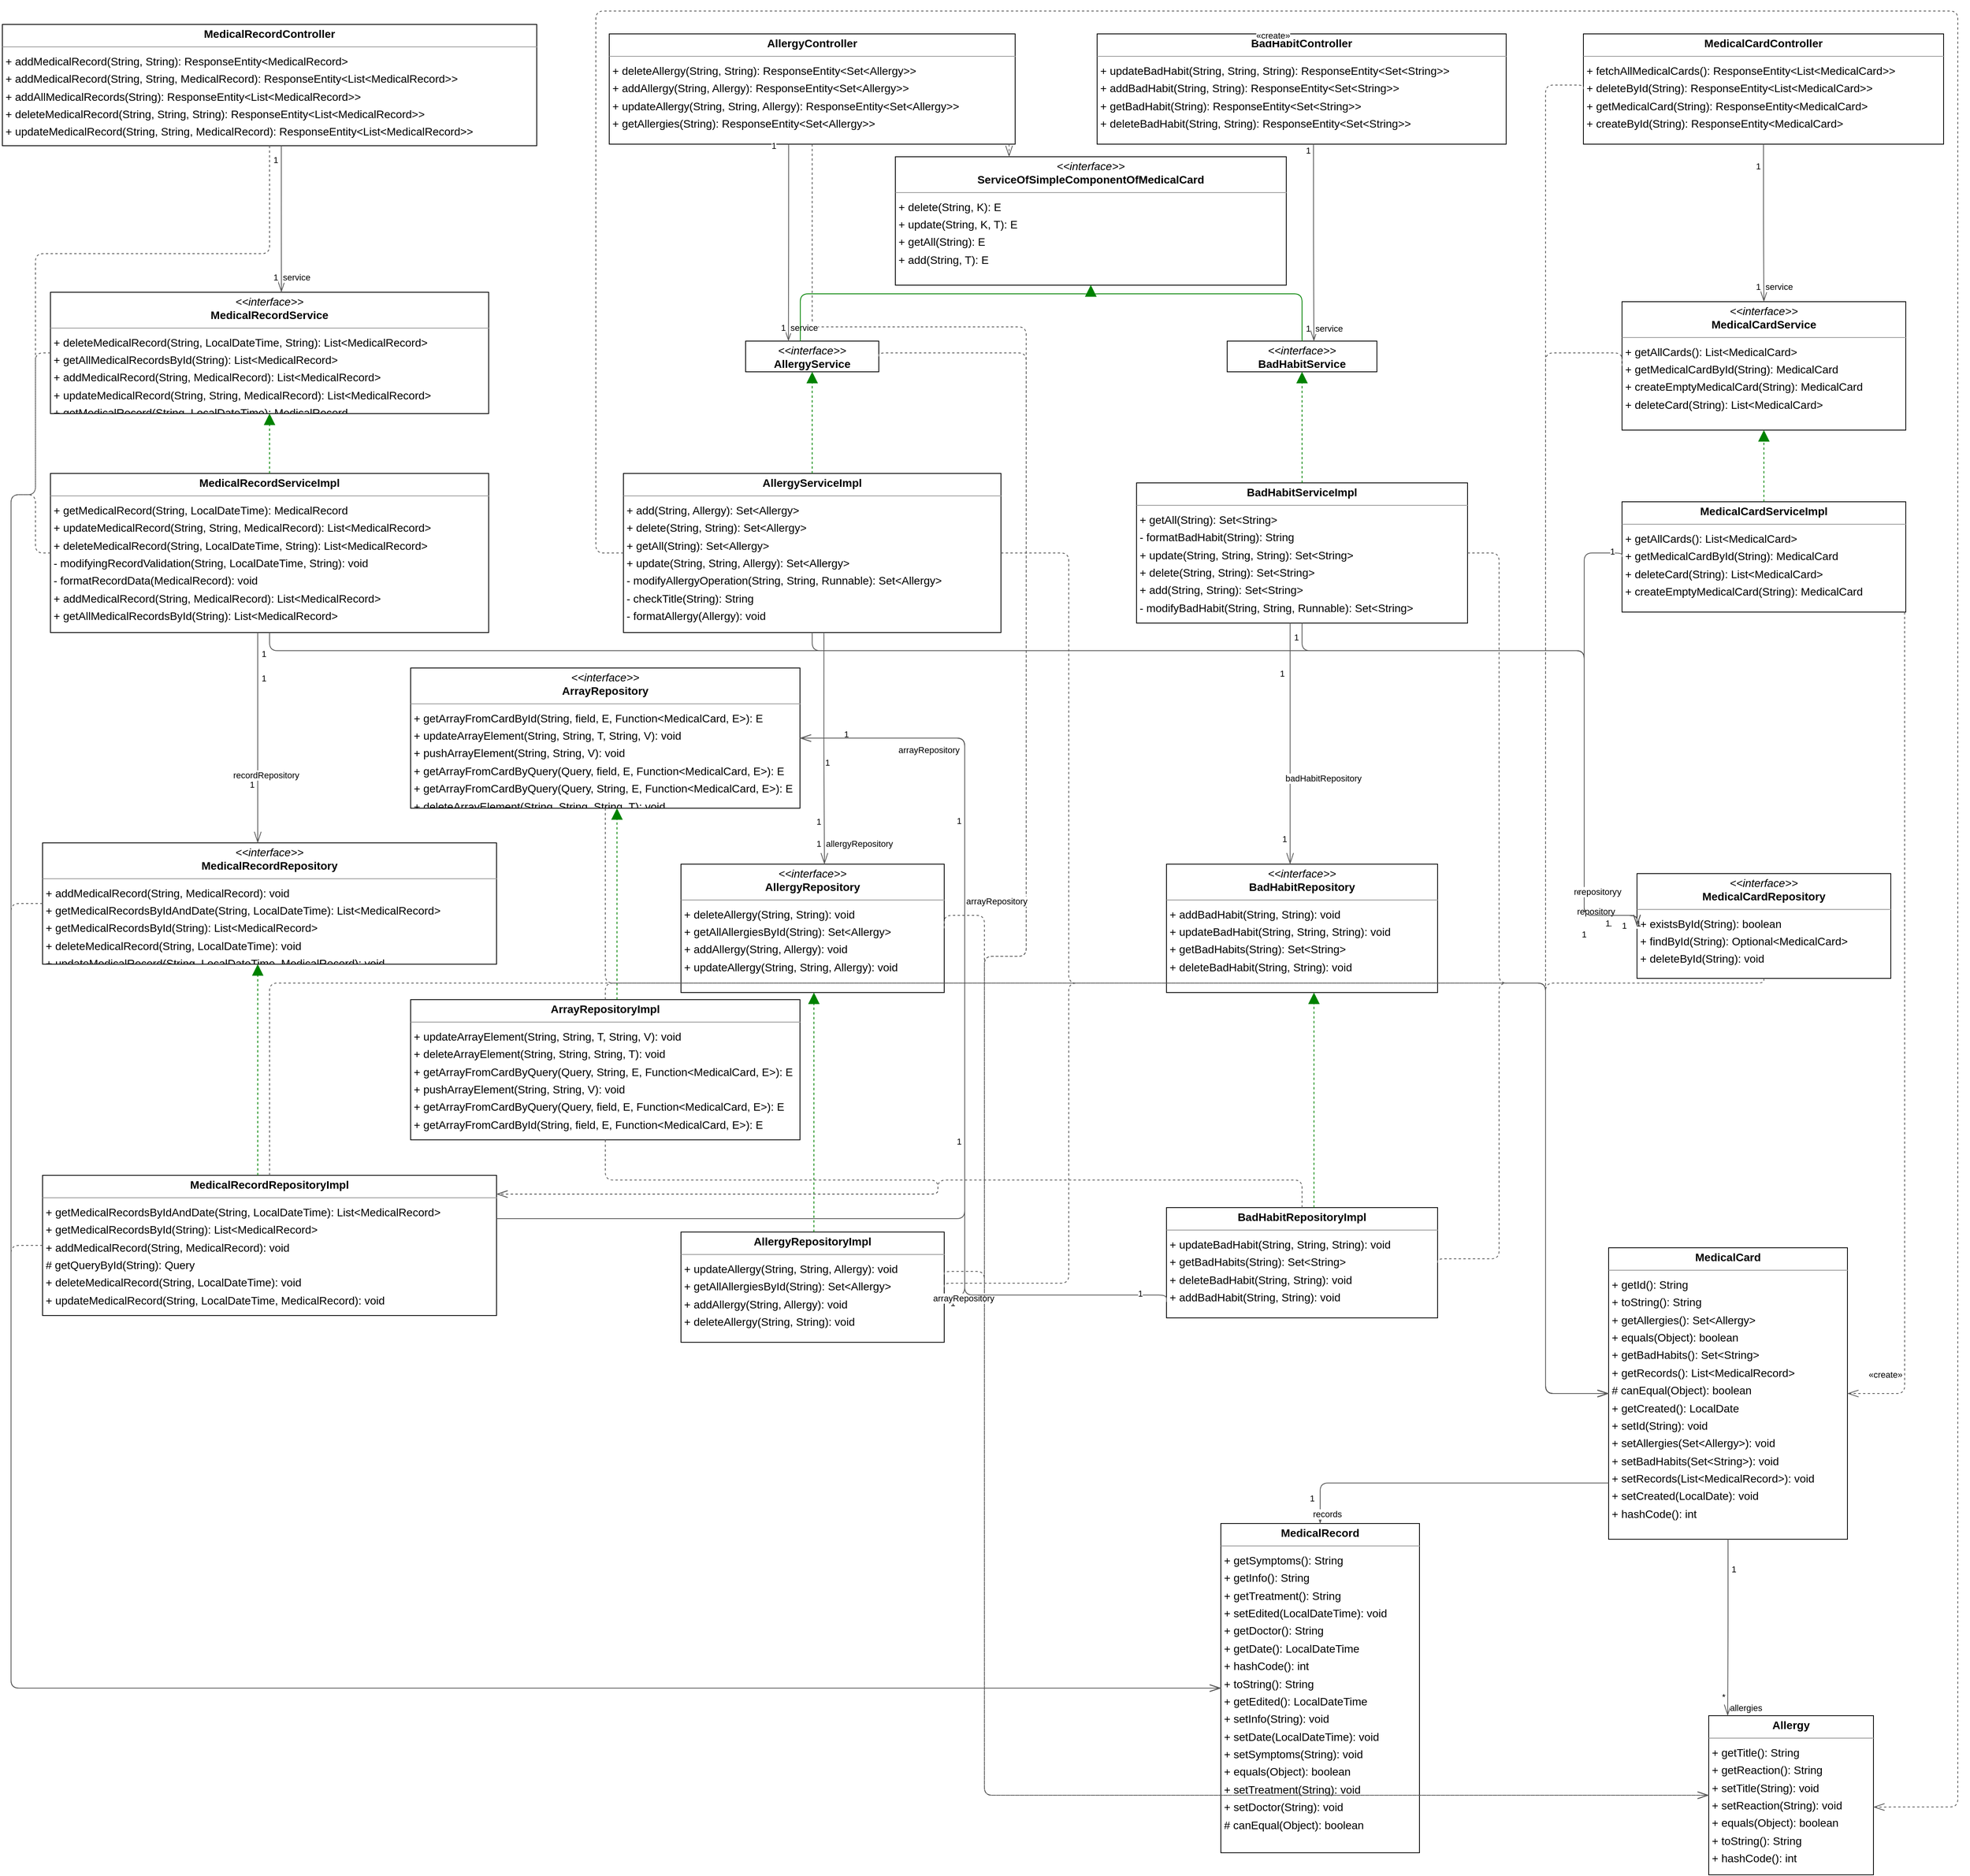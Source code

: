 <mxGraphModel dx="0" dy="0" grid="1" gridSize="10" guides="1" tooltips="1" connect="1" arrows="1" fold="1" page="0" pageScale="1" background="none" math="0" shadow="0">
  <root>
    <mxCell id="0" />
    <mxCell id="1" parent="0" />
    <mxCell id="node6" parent="1" vertex="1" value="&lt;p style=&quot;margin:0px;margin-top:4px;text-align:center;&quot;&gt;&lt;b&gt;Allergy&lt;/b&gt;&lt;/p&gt;&lt;hr size=&quot;1&quot;/&gt;&lt;p style=&quot;margin:0 0 0 4px;line-height:1.6;&quot;&gt;+ getTitle(): String&lt;br/&gt;+ getReaction(): String&lt;br/&gt;+ setTitle(String): void&lt;br/&gt;+ setReaction(String): void&lt;br/&gt;+ equals(Object): boolean&lt;br/&gt;+ toString(): String&lt;br/&gt;+ hashCode(): int&lt;/p&gt;" style="verticalAlign=top;align=left;overflow=fill;fontSize=14;fontFamily=Helvetica;html=1;rounded=0;shadow=0;comic=0;labelBackgroundColor=none;strokeWidth=1;">
      <mxGeometry x="3602" y="-2412" width="209" height="202" as="geometry" />
    </mxCell>
    <mxCell id="node3" parent="1" vertex="1" value="&lt;p style=&quot;margin:0px;margin-top:4px;text-align:center;&quot;&gt;&lt;b&gt;AllergyController&lt;/b&gt;&lt;/p&gt;&lt;hr size=&quot;1&quot;/&gt;&lt;p style=&quot;margin:0 0 0 4px;line-height:1.6;&quot;&gt;+ deleteAllergy(String, String): ResponseEntity&amp;lt;Set&amp;lt;Allergy&amp;gt;&amp;gt;&lt;br/&gt;+ addAllergy(String, Allergy): ResponseEntity&amp;lt;Set&amp;lt;Allergy&amp;gt;&amp;gt;&lt;br/&gt;+ updateAllergy(String, String, Allergy): ResponseEntity&amp;lt;Set&amp;lt;Allergy&amp;gt;&amp;gt;&lt;br/&gt;+ getAllergies(String): ResponseEntity&amp;lt;Set&amp;lt;Allergy&amp;gt;&amp;gt;&lt;/p&gt;" style="verticalAlign=top;align=left;overflow=fill;fontSize=14;fontFamily=Helvetica;html=1;rounded=0;shadow=0;comic=0;labelBackgroundColor=none;strokeWidth=1;">
      <mxGeometry x="2207" y="-4547" width="515" height="140" as="geometry" />
    </mxCell>
    <mxCell id="node9" parent="1" vertex="1" value="&lt;p style=&quot;margin:0px;margin-top:4px;text-align:center;&quot;&gt;&lt;i&gt;&amp;lt;&amp;lt;interface&amp;gt;&amp;gt;&lt;/i&gt;&lt;br/&gt;&lt;b&gt;AllergyRepository&lt;/b&gt;&lt;/p&gt;&lt;hr size=&quot;1&quot;/&gt;&lt;p style=&quot;margin:0 0 0 4px;line-height:1.6;&quot;&gt;+ deleteAllergy(String, String): void&lt;br/&gt;+ getAllAllergiesById(String): Set&amp;lt;Allergy&amp;gt;&lt;br/&gt;+ addAllergy(String, Allergy): void&lt;br/&gt;+ updateAllergy(String, String, Allergy): void&lt;/p&gt;" style="verticalAlign=top;align=left;overflow=fill;fontSize=14;fontFamily=Helvetica;html=1;rounded=0;shadow=0;comic=0;labelBackgroundColor=none;strokeWidth=1;">
      <mxGeometry x="2298" y="-3493" width="334" height="163" as="geometry" />
    </mxCell>
    <mxCell id="node23" parent="1" vertex="1" value="&lt;p style=&quot;margin:0px;margin-top:4px;text-align:center;&quot;&gt;&lt;b&gt;AllergyRepositoryImpl&lt;/b&gt;&lt;/p&gt;&lt;hr size=&quot;1&quot;/&gt;&lt;p style=&quot;margin:0 0 0 4px;line-height:1.6;&quot;&gt;+ updateAllergy(String, String, Allergy): void&lt;br/&gt;+ getAllAllergiesById(String): Set&amp;lt;Allergy&amp;gt;&lt;br/&gt;+ addAllergy(String, Allergy): void&lt;br/&gt;+ deleteAllergy(String, String): void&lt;/p&gt;" style="verticalAlign=top;align=left;overflow=fill;fontSize=14;fontFamily=Helvetica;html=1;rounded=0;shadow=0;comic=0;labelBackgroundColor=none;strokeWidth=1;">
      <mxGeometry x="2298" y="-3026" width="334" height="140" as="geometry" />
    </mxCell>
    <mxCell id="node18" parent="1" vertex="1" value="&lt;p style=&quot;margin:0px;margin-top:4px;text-align:center;&quot;&gt;&lt;i&gt;&amp;lt;&amp;lt;interface&amp;gt;&amp;gt;&lt;/i&gt;&lt;br/&gt;&lt;b&gt;AllergyService&lt;/b&gt;&lt;/p&gt;&lt;hr size=&quot;1&quot;/&gt;" style="verticalAlign=top;align=left;overflow=fill;fontSize=14;fontFamily=Helvetica;html=1;rounded=0;shadow=0;comic=0;labelBackgroundColor=none;strokeWidth=1;">
      <mxGeometry x="2380" y="-4157" width="169" height="39" as="geometry" />
    </mxCell>
    <mxCell id="node12" parent="1" vertex="1" value="&lt;p style=&quot;margin:0px;margin-top:4px;text-align:center;&quot;&gt;&lt;b&gt;AllergyServiceImpl&lt;/b&gt;&lt;/p&gt;&lt;hr size=&quot;1&quot;/&gt;&lt;p style=&quot;margin:0 0 0 4px;line-height:1.6;&quot;&gt;+ add(String, Allergy): Set&amp;lt;Allergy&amp;gt;&lt;br/&gt;+ delete(String, String): Set&amp;lt;Allergy&amp;gt;&lt;br/&gt;+ getAll(String): Set&amp;lt;Allergy&amp;gt;&lt;br/&gt;+ update(String, String, Allergy): Set&amp;lt;Allergy&amp;gt;&lt;br/&gt;- modifyAllergyOperation(String, String, Runnable): Set&amp;lt;Allergy&amp;gt;&lt;br/&gt;- checkTitle(String): String&lt;br/&gt;- formatAllergy(Allergy): void&lt;/p&gt;" style="verticalAlign=top;align=left;overflow=fill;fontSize=14;fontFamily=Helvetica;html=1;rounded=0;shadow=0;comic=0;labelBackgroundColor=none;strokeWidth=1;">
      <mxGeometry x="2225" y="-3989" width="479" height="202" as="geometry" />
    </mxCell>
    <mxCell id="node8" parent="1" vertex="1" value="&lt;p style=&quot;margin:0px;margin-top:4px;text-align:center;&quot;&gt;&lt;i&gt;&amp;lt;&amp;lt;interface&amp;gt;&amp;gt;&lt;/i&gt;&lt;br/&gt;&lt;b&gt;ArrayRepository&lt;/b&gt;&lt;/p&gt;&lt;hr size=&quot;1&quot;/&gt;&lt;p style=&quot;margin:0 0 0 4px;line-height:1.6;&quot;&gt;+ getArrayFromCardById(String, field, E, Function&amp;lt;MedicalCard, E&amp;gt;): E&lt;br/&gt;+ updateArrayElement(String, String, T, String, V): void&lt;br/&gt;+ pushArrayElement(String, String, V): void&lt;br/&gt;+ getArrayFromCardByQuery(Query, field, E, Function&amp;lt;MedicalCard, E&amp;gt;): E&lt;br/&gt;+ getArrayFromCardByQuery(Query, String, E, Function&amp;lt;MedicalCard, E&amp;gt;): E&lt;br/&gt;+ deleteArrayElement(String, String, String, T): void&lt;/p&gt;" style="verticalAlign=top;align=left;overflow=fill;fontSize=14;fontFamily=Helvetica;html=1;rounded=0;shadow=0;comic=0;labelBackgroundColor=none;strokeWidth=1;">
      <mxGeometry x="1955" y="-3742" width="494" height="178" as="geometry" />
    </mxCell>
    <mxCell id="node21" parent="1" vertex="1" value="&lt;p style=&quot;margin:0px;margin-top:4px;text-align:center;&quot;&gt;&lt;b&gt;ArrayRepositoryImpl&lt;/b&gt;&lt;/p&gt;&lt;hr size=&quot;1&quot;/&gt;&lt;p style=&quot;margin:0 0 0 4px;line-height:1.6;&quot;&gt;+ updateArrayElement(String, String, T, String, V): void&lt;br/&gt;+ deleteArrayElement(String, String, String, T): void&lt;br/&gt;+ getArrayFromCardByQuery(Query, String, E, Function&amp;lt;MedicalCard, E&amp;gt;): E&lt;br/&gt;+ pushArrayElement(String, String, V): void&lt;br/&gt;+ getArrayFromCardByQuery(Query, field, E, Function&amp;lt;MedicalCard, E&amp;gt;): E&lt;br/&gt;+ getArrayFromCardById(String, field, E, Function&amp;lt;MedicalCard, E&amp;gt;): E&lt;/p&gt;" style="verticalAlign=top;align=left;overflow=fill;fontSize=14;fontFamily=Helvetica;html=1;rounded=0;shadow=0;comic=0;labelBackgroundColor=none;strokeWidth=1;">
      <mxGeometry x="1955" y="-3321" width="494" height="178" as="geometry" />
    </mxCell>
    <mxCell id="node1" parent="1" vertex="1" value="&lt;p style=&quot;margin:0px;margin-top:4px;text-align:center;&quot;&gt;&lt;b&gt;BadHabitController&lt;/b&gt;&lt;/p&gt;&lt;hr size=&quot;1&quot;/&gt;&lt;p style=&quot;margin:0 0 0 4px;line-height:1.6;&quot;&gt;+ updateBadHabit(String, String, String): ResponseEntity&amp;lt;Set&amp;lt;String&amp;gt;&amp;gt;&lt;br/&gt;+ addBadHabit(String, String): ResponseEntity&amp;lt;Set&amp;lt;String&amp;gt;&amp;gt;&lt;br/&gt;+ getBadHabit(String): ResponseEntity&amp;lt;Set&amp;lt;String&amp;gt;&amp;gt;&lt;br/&gt;+ deleteBadHabit(String, String): ResponseEntity&amp;lt;Set&amp;lt;String&amp;gt;&amp;gt;&lt;/p&gt;" style="verticalAlign=top;align=left;overflow=fill;fontSize=14;fontFamily=Helvetica;html=1;rounded=0;shadow=0;comic=0;labelBackgroundColor=none;strokeWidth=1;">
      <mxGeometry x="2826" y="-4547" width="519" height="140" as="geometry" />
    </mxCell>
    <mxCell id="node7" parent="1" vertex="1" value="&lt;p style=&quot;margin:0px;margin-top:4px;text-align:center;&quot;&gt;&lt;i&gt;&amp;lt;&amp;lt;interface&amp;gt;&amp;gt;&lt;/i&gt;&lt;br/&gt;&lt;b&gt;BadHabitRepository&lt;/b&gt;&lt;/p&gt;&lt;hr size=&quot;1&quot;/&gt;&lt;p style=&quot;margin:0 0 0 4px;line-height:1.6;&quot;&gt;+ addBadHabit(String, String): void&lt;br/&gt;+ updateBadHabit(String, String, String): void&lt;br/&gt;+ getBadHabits(String): Set&amp;lt;String&amp;gt;&lt;br/&gt;+ deleteBadHabit(String, String): void&lt;/p&gt;" style="verticalAlign=top;align=left;overflow=fill;fontSize=14;fontFamily=Helvetica;html=1;rounded=0;shadow=0;comic=0;labelBackgroundColor=none;strokeWidth=1;">
      <mxGeometry x="2914" y="-3493" width="344" height="163" as="geometry" />
    </mxCell>
    <mxCell id="node24" parent="1" vertex="1" value="&lt;p style=&quot;margin:0px;margin-top:4px;text-align:center;&quot;&gt;&lt;b&gt;BadHabitRepositoryImpl&lt;/b&gt;&lt;/p&gt;&lt;hr size=&quot;1&quot;/&gt;&lt;p style=&quot;margin:0 0 0 4px;line-height:1.6;&quot;&gt;+ updateBadHabit(String, String, String): void&lt;br/&gt;+ getBadHabits(String): Set&amp;lt;String&amp;gt;&lt;br/&gt;+ deleteBadHabit(String, String): void&lt;br/&gt;+ addBadHabit(String, String): void&lt;/p&gt;" style="verticalAlign=top;align=left;overflow=fill;fontSize=14;fontFamily=Helvetica;html=1;rounded=0;shadow=0;comic=0;labelBackgroundColor=none;strokeWidth=1;">
      <mxGeometry x="2914" y="-3057" width="344" height="140" as="geometry" />
    </mxCell>
    <mxCell id="node20" parent="1" vertex="1" value="&lt;p style=&quot;margin:0px;margin-top:4px;text-align:center;&quot;&gt;&lt;i&gt;&amp;lt;&amp;lt;interface&amp;gt;&amp;gt;&lt;/i&gt;&lt;br/&gt;&lt;b&gt;BadHabitService&lt;/b&gt;&lt;/p&gt;&lt;hr size=&quot;1&quot;/&gt;" style="verticalAlign=top;align=left;overflow=fill;fontSize=14;fontFamily=Helvetica;html=1;rounded=0;shadow=0;comic=0;labelBackgroundColor=none;strokeWidth=1;">
      <mxGeometry x="2991" y="-4157" width="190" height="39" as="geometry" />
    </mxCell>
    <mxCell id="node13" parent="1" vertex="1" value="&lt;p style=&quot;margin:0px;margin-top:4px;text-align:center;&quot;&gt;&lt;b&gt;BadHabitServiceImpl&lt;/b&gt;&lt;/p&gt;&lt;hr size=&quot;1&quot;/&gt;&lt;p style=&quot;margin:0 0 0 4px;line-height:1.6;&quot;&gt;+ getAll(String): Set&amp;lt;String&amp;gt;&lt;br/&gt;- formatBadHabit(String): String&lt;br/&gt;+ update(String, String, String): Set&amp;lt;String&amp;gt;&lt;br/&gt;+ delete(String, String): Set&amp;lt;String&amp;gt;&lt;br/&gt;+ add(String, String): Set&amp;lt;String&amp;gt;&lt;br/&gt;- modifyBadHabit(String, String, Runnable): Set&amp;lt;String&amp;gt;&lt;/p&gt;" style="verticalAlign=top;align=left;overflow=fill;fontSize=14;fontFamily=Helvetica;html=1;rounded=0;shadow=0;comic=0;labelBackgroundColor=none;strokeWidth=1;">
      <mxGeometry x="2876" y="-3977" width="420" height="178" as="geometry" />
    </mxCell>
    <mxCell id="node5" parent="1" vertex="1" value="&lt;p style=&quot;margin:0px;margin-top:4px;text-align:center;&quot;&gt;&lt;b&gt;MedicalCard&lt;/b&gt;&lt;/p&gt;&lt;hr size=&quot;1&quot;/&gt;&lt;p style=&quot;margin:0 0 0 4px;line-height:1.6;&quot;&gt;+ getId(): String&lt;br/&gt;+ toString(): String&lt;br/&gt;+ getAllergies(): Set&amp;lt;Allergy&amp;gt;&lt;br/&gt;+ equals(Object): boolean&lt;br/&gt;+ getBadHabits(): Set&amp;lt;String&amp;gt;&lt;br/&gt;+ getRecords(): List&amp;lt;MedicalRecord&amp;gt;&lt;br/&gt;# canEqual(Object): boolean&lt;br/&gt;+ getCreated(): LocalDate&lt;br/&gt;+ setId(String): void&lt;br/&gt;+ setAllergies(Set&amp;lt;Allergy&amp;gt;): void&lt;br/&gt;+ setBadHabits(Set&amp;lt;String&amp;gt;): void&lt;br/&gt;+ setRecords(List&amp;lt;MedicalRecord&amp;gt;): void&lt;br/&gt;+ setCreated(LocalDate): void&lt;br/&gt;+ hashCode(): int&lt;/p&gt;" style="verticalAlign=top;align=left;overflow=fill;fontSize=14;fontFamily=Helvetica;html=1;rounded=0;shadow=0;comic=0;labelBackgroundColor=none;strokeWidth=1;">
      <mxGeometry x="3475" y="-3006" width="303" height="370" as="geometry" />
    </mxCell>
    <mxCell id="node0" parent="1" vertex="1" value="&lt;p style=&quot;margin:0px;margin-top:4px;text-align:center;&quot;&gt;&lt;b&gt;MedicalCardController&lt;/b&gt;&lt;/p&gt;&lt;hr size=&quot;1&quot;/&gt;&lt;p style=&quot;margin:0 0 0 4px;line-height:1.6;&quot;&gt;+ fetchAllMedicalCards(): ResponseEntity&amp;lt;List&amp;lt;MedicalCard&amp;gt;&amp;gt;&lt;br/&gt;+ deleteById(String): ResponseEntity&amp;lt;List&amp;lt;MedicalCard&amp;gt;&amp;gt;&lt;br/&gt;+ getMedicalCard(String): ResponseEntity&amp;lt;MedicalCard&amp;gt;&lt;br/&gt;+ createById(String): ResponseEntity&amp;lt;MedicalCard&amp;gt;&lt;/p&gt;" style="verticalAlign=top;align=left;overflow=fill;fontSize=14;fontFamily=Helvetica;html=1;rounded=0;shadow=0;comic=0;labelBackgroundColor=none;strokeWidth=1;">
      <mxGeometry x="3443" y="-4547" width="457" height="140" as="geometry" />
    </mxCell>
    <mxCell id="node11" parent="1" vertex="1" value="&lt;p style=&quot;margin:0px;margin-top:4px;text-align:center;&quot;&gt;&lt;i&gt;&amp;lt;&amp;lt;interface&amp;gt;&amp;gt;&lt;/i&gt;&lt;br/&gt;&lt;b&gt;MedicalCardRepository&lt;/b&gt;&lt;/p&gt;&lt;hr size=&quot;1&quot;/&gt;&lt;p style=&quot;margin:0 0 0 4px;line-height:1.6;&quot;&gt;+ existsById(String): boolean&lt;br/&gt;+ findById(String): Optional&amp;lt;MedicalCard&amp;gt;&lt;br/&gt;+ deleteById(String): void&lt;/p&gt;" style="verticalAlign=top;align=left;overflow=fill;fontSize=14;fontFamily=Helvetica;html=1;rounded=0;shadow=0;comic=0;labelBackgroundColor=none;strokeWidth=1;">
      <mxGeometry x="3511" y="-3481" width="322" height="133" as="geometry" />
    </mxCell>
    <mxCell id="node19" parent="1" vertex="1" value="&lt;p style=&quot;margin:0px;margin-top:4px;text-align:center;&quot;&gt;&lt;i&gt;&amp;lt;&amp;lt;interface&amp;gt;&amp;gt;&lt;/i&gt;&lt;br/&gt;&lt;b&gt;MedicalCardService&lt;/b&gt;&lt;/p&gt;&lt;hr size=&quot;1&quot;/&gt;&lt;p style=&quot;margin:0 0 0 4px;line-height:1.6;&quot;&gt;+ getAllCards(): List&amp;lt;MedicalCard&amp;gt;&lt;br/&gt;+ getMedicalCardById(String): MedicalCard&lt;br/&gt;+ createEmptyMedicalCard(String): MedicalCard&lt;br/&gt;+ deleteCard(String): List&amp;lt;MedicalCard&amp;gt;&lt;/p&gt;" style="verticalAlign=top;align=left;overflow=fill;fontSize=14;fontFamily=Helvetica;html=1;rounded=0;shadow=0;comic=0;labelBackgroundColor=none;strokeWidth=1;">
      <mxGeometry x="3492" y="-4207" width="360" height="163" as="geometry" />
    </mxCell>
    <mxCell id="node15" parent="1" vertex="1" value="&lt;p style=&quot;margin:0px;margin-top:4px;text-align:center;&quot;&gt;&lt;b&gt;MedicalCardServiceImpl&lt;/b&gt;&lt;/p&gt;&lt;hr size=&quot;1&quot;/&gt;&lt;p style=&quot;margin:0 0 0 4px;line-height:1.6;&quot;&gt;+ getAllCards(): List&amp;lt;MedicalCard&amp;gt;&lt;br/&gt;+ getMedicalCardById(String): MedicalCard&lt;br/&gt;+ deleteCard(String): List&amp;lt;MedicalCard&amp;gt;&lt;br/&gt;+ createEmptyMedicalCard(String): MedicalCard&lt;/p&gt;" style="verticalAlign=top;align=left;overflow=fill;fontSize=14;fontFamily=Helvetica;html=1;rounded=0;shadow=0;comic=0;labelBackgroundColor=none;strokeWidth=1;">
      <mxGeometry x="3492" y="-3953" width="360" height="140" as="geometry" />
    </mxCell>
    <mxCell id="node4" parent="1" vertex="1" value="&lt;p style=&quot;margin:0px;margin-top:4px;text-align:center;&quot;&gt;&lt;b&gt;MedicalRecord&lt;/b&gt;&lt;/p&gt;&lt;hr size=&quot;1&quot;/&gt;&lt;p style=&quot;margin:0 0 0 4px;line-height:1.6;&quot;&gt;+ getSymptoms(): String&lt;br/&gt;+ getInfo(): String&lt;br/&gt;+ getTreatment(): String&lt;br/&gt;+ setEdited(LocalDateTime): void&lt;br/&gt;+ getDoctor(): String&lt;br/&gt;+ getDate(): LocalDateTime&lt;br/&gt;+ hashCode(): int&lt;br/&gt;+ toString(): String&lt;br/&gt;+ getEdited(): LocalDateTime&lt;br/&gt;+ setInfo(String): void&lt;br/&gt;+ setDate(LocalDateTime): void&lt;br/&gt;+ setSymptoms(String): void&lt;br/&gt;+ equals(Object): boolean&lt;br/&gt;+ setTreatment(String): void&lt;br/&gt;+ setDoctor(String): void&lt;br/&gt;# canEqual(Object): boolean&lt;/p&gt;" style="verticalAlign=top;align=left;overflow=fill;fontSize=14;fontFamily=Helvetica;html=1;rounded=0;shadow=0;comic=0;labelBackgroundColor=none;strokeWidth=1;">
      <mxGeometry x="2983" y="-2656" width="252" height="418" as="geometry" />
    </mxCell>
    <mxCell id="node2" parent="1" vertex="1" value="&lt;p style=&quot;margin:0px;margin-top:4px;text-align:center;&quot;&gt;&lt;b&gt;MedicalRecordController&lt;/b&gt;&lt;/p&gt;&lt;hr size=&quot;1&quot;/&gt;&lt;p style=&quot;margin:0 0 0 4px;line-height:1.6;&quot;&gt;+ addMedicalRecord(String, String): ResponseEntity&amp;lt;MedicalRecord&amp;gt;&lt;br/&gt;+ addMedicalRecord(String, String, MedicalRecord): ResponseEntity&amp;lt;List&amp;lt;MedicalRecord&amp;gt;&amp;gt;&lt;br/&gt;+ addAllMedicalRecords(String): ResponseEntity&amp;lt;List&amp;lt;MedicalRecord&amp;gt;&amp;gt;&lt;br/&gt;+ deleteMedicalRecord(String, String, String): ResponseEntity&amp;lt;List&amp;lt;MedicalRecord&amp;gt;&amp;gt;&lt;br/&gt;+ updateMedicalRecord(String, String, MedicalRecord): ResponseEntity&amp;lt;List&amp;lt;MedicalRecord&amp;gt;&amp;gt;&lt;/p&gt;" style="verticalAlign=top;align=left;overflow=fill;fontSize=14;fontFamily=Helvetica;html=1;rounded=0;shadow=0;comic=0;labelBackgroundColor=none;strokeWidth=1;">
      <mxGeometry x="1437" y="-4559" width="678" height="154" as="geometry" />
    </mxCell>
    <mxCell id="node10" parent="1" vertex="1" value="&lt;p style=&quot;margin:0px;margin-top:4px;text-align:center;&quot;&gt;&lt;i&gt;&amp;lt;&amp;lt;interface&amp;gt;&amp;gt;&lt;/i&gt;&lt;br/&gt;&lt;b&gt;MedicalRecordRepository&lt;/b&gt;&lt;/p&gt;&lt;hr size=&quot;1&quot;/&gt;&lt;p style=&quot;margin:0 0 0 4px;line-height:1.6;&quot;&gt;+ addMedicalRecord(String, MedicalRecord): void&lt;br/&gt;+ getMedicalRecordsByIdAndDate(String, LocalDateTime): List&amp;lt;MedicalRecord&amp;gt;&lt;br/&gt;+ getMedicalRecordsById(String): List&amp;lt;MedicalRecord&amp;gt;&lt;br/&gt;+ deleteMedicalRecord(String, LocalDateTime): void&lt;br/&gt;+ updateMedicalRecord(String, LocalDateTime, MedicalRecord): void&lt;/p&gt;" style="verticalAlign=top;align=left;overflow=fill;fontSize=14;fontFamily=Helvetica;html=1;rounded=0;shadow=0;comic=0;labelBackgroundColor=none;strokeWidth=1;">
      <mxGeometry x="1488" y="-3520" width="576" height="154" as="geometry" />
    </mxCell>
    <mxCell id="node22" parent="1" vertex="1" value="&lt;p style=&quot;margin:0px;margin-top:4px;text-align:center;&quot;&gt;&lt;b&gt;MedicalRecordRepositoryImpl&lt;/b&gt;&lt;/p&gt;&lt;hr size=&quot;1&quot;/&gt;&lt;p style=&quot;margin:0 0 0 4px;line-height:1.6;&quot;&gt;+ getMedicalRecordsByIdAndDate(String, LocalDateTime): List&amp;lt;MedicalRecord&amp;gt;&lt;br/&gt;+ getMedicalRecordsById(String): List&amp;lt;MedicalRecord&amp;gt;&lt;br/&gt;+ addMedicalRecord(String, MedicalRecord): void&lt;br/&gt;# getQueryById(String): Query&lt;br/&gt;+ deleteMedicalRecord(String, LocalDateTime): void&lt;br/&gt;+ updateMedicalRecord(String, LocalDateTime, MedicalRecord): void&lt;/p&gt;" style="verticalAlign=top;align=left;overflow=fill;fontSize=14;fontFamily=Helvetica;html=1;rounded=0;shadow=0;comic=0;labelBackgroundColor=none;strokeWidth=1;">
      <mxGeometry x="1488" y="-3098" width="576" height="178" as="geometry" />
    </mxCell>
    <mxCell id="node17" parent="1" vertex="1" value="&lt;p style=&quot;margin:0px;margin-top:4px;text-align:center;&quot;&gt;&lt;i&gt;&amp;lt;&amp;lt;interface&amp;gt;&amp;gt;&lt;/i&gt;&lt;br/&gt;&lt;b&gt;MedicalRecordService&lt;/b&gt;&lt;/p&gt;&lt;hr size=&quot;1&quot;/&gt;&lt;p style=&quot;margin:0 0 0 4px;line-height:1.6;&quot;&gt;+ deleteMedicalRecord(String, LocalDateTime, String): List&amp;lt;MedicalRecord&amp;gt;&lt;br/&gt;+ getAllMedicalRecordsById(String): List&amp;lt;MedicalRecord&amp;gt;&lt;br/&gt;+ addMedicalRecord(String, MedicalRecord): List&amp;lt;MedicalRecord&amp;gt;&lt;br/&gt;+ updateMedicalRecord(String, String, MedicalRecord): List&amp;lt;MedicalRecord&amp;gt;&lt;br/&gt;+ getMedicalRecord(String, LocalDateTime): MedicalRecord&lt;/p&gt;" style="verticalAlign=top;align=left;overflow=fill;fontSize=14;fontFamily=Helvetica;html=1;rounded=0;shadow=0;comic=0;labelBackgroundColor=none;strokeWidth=1;">
      <mxGeometry x="1498" y="-4219" width="556" height="154" as="geometry" />
    </mxCell>
    <mxCell id="node14" parent="1" vertex="1" value="&lt;p style=&quot;margin:0px;margin-top:4px;text-align:center;&quot;&gt;&lt;b&gt;MedicalRecordServiceImpl&lt;/b&gt;&lt;/p&gt;&lt;hr size=&quot;1&quot;/&gt;&lt;p style=&quot;margin:0 0 0 4px;line-height:1.6;&quot;&gt;+ getMedicalRecord(String, LocalDateTime): MedicalRecord&lt;br/&gt;+ updateMedicalRecord(String, String, MedicalRecord): List&amp;lt;MedicalRecord&amp;gt;&lt;br/&gt;+ deleteMedicalRecord(String, LocalDateTime, String): List&amp;lt;MedicalRecord&amp;gt;&lt;br/&gt;- modifyingRecordValidation(String, LocalDateTime, String): void&lt;br/&gt;- formatRecordData(MedicalRecord): void&lt;br/&gt;+ addMedicalRecord(String, MedicalRecord): List&amp;lt;MedicalRecord&amp;gt;&lt;br/&gt;+ getAllMedicalRecordsById(String): List&amp;lt;MedicalRecord&amp;gt;&lt;/p&gt;" style="verticalAlign=top;align=left;overflow=fill;fontSize=14;fontFamily=Helvetica;html=1;rounded=0;shadow=0;comic=0;labelBackgroundColor=none;strokeWidth=1;">
      <mxGeometry x="1498" y="-3989" width="556" height="202" as="geometry" />
    </mxCell>
    <mxCell id="node16" parent="1" vertex="1" value="&lt;p style=&quot;margin:0px;margin-top:4px;text-align:center;&quot;&gt;&lt;i&gt;&amp;lt;&amp;lt;interface&amp;gt;&amp;gt;&lt;/i&gt;&lt;br/&gt;&lt;b&gt;ServiceOfSimpleComponentOfMedicalCard&lt;T, E, K&gt;&lt;/b&gt;&lt;/p&gt;&lt;hr size=&quot;1&quot;/&gt;&lt;p style=&quot;margin:0 0 0 4px;line-height:1.6;&quot;&gt;+ delete(String, K): E&lt;br/&gt;+ update(String, K, T): E&lt;br/&gt;+ getAll(String): E&lt;br/&gt;+ add(String, T): E&lt;/p&gt;" style="verticalAlign=top;align=left;overflow=fill;fontSize=14;fontFamily=Helvetica;html=1;rounded=0;shadow=0;comic=0;labelBackgroundColor=none;strokeWidth=1;">
      <mxGeometry x="2570" y="-4391" width="496" height="163" as="geometry" />
    </mxCell>
    <mxCell id="edge2" edge="1" value="" parent="1" source="node3" target="node6" style="html=1;rounded=1;edgeStyle=orthogonalEdgeStyle;dashed=1;startArrow=none;endArrow=openThin;endSize=12;strokeColor=#595959;exitX=0.500;exitY=1.000;exitDx=0;exitDy=0;entryX=0.000;entryY=0.500;entryDx=0;entryDy=0;">
      <mxGeometry width="50" height="50" relative="1" as="geometry">
        <Array as="points">
          <mxPoint x="2465" y="-4175" />
          <mxPoint x="2736" y="-4175" />
          <mxPoint x="2736" y="-3376" />
          <mxPoint x="2683" y="-3376" />
          <mxPoint x="2683" y="-2311" />
        </Array>
      </mxGeometry>
    </mxCell>
    <mxCell id="edge29" edge="1" value="" parent="1" source="node3" target="node18" style="html=1;rounded=1;edgeStyle=orthogonalEdgeStyle;dashed=0;startArrow=diamondThinstartSize=12;endArrow=openThin;endSize=12;strokeColor=#595959;exitX=0.442;exitY=1.000;exitDx=0;exitDy=0;entryX=0.322;entryY=0.001;entryDx=0;entryDy=0;">
      <mxGeometry width="50" height="50" relative="1" as="geometry">
        <Array as="points" />
      </mxGeometry>
    </mxCell>
    <mxCell id="label174" parent="edge29" vertex="1" connectable="0" value="1" style="edgeLabel;resizable=0;html=1;align=left;verticalAlign=top;strokeColor=default;">
      <mxGeometry x="2423" y="-4187" as="geometry" />
    </mxCell>
    <mxCell id="label178" parent="edge29" vertex="1" connectable="0" value="1" style="edgeLabel;resizable=0;html=1;align=left;verticalAlign=top;strokeColor=default;">
      <mxGeometry x="2411" y="-4418" as="geometry" />
    </mxCell>
    <mxCell id="label179" parent="edge29" vertex="1" connectable="0" value="service" style="edgeLabel;resizable=0;html=1;align=left;verticalAlign=top;strokeColor=default;">
      <mxGeometry x="2435" y="-4187" as="geometry" />
    </mxCell>
    <mxCell id="edge33" edge="1" value="" parent="1" source="node3" target="node16" style="html=1;rounded=1;edgeStyle=orthogonalEdgeStyle;dashed=1;startArrow=none;endArrow=openThin;endSize=12;strokeColor=#595959;exitX=0.985;exitY=1.000;exitDx=0;exitDy=0;entryX=0.291;entryY=0.000;entryDx=0;entryDy=0;">
      <mxGeometry width="50" height="50" relative="1" as="geometry">
        <Array as="points" />
      </mxGeometry>
    </mxCell>
    <mxCell id="edge6" edge="1" value="" parent="1" source="node9" target="node6" style="html=1;rounded=1;edgeStyle=orthogonalEdgeStyle;dashed=1;startArrow=none;endArrow=openThin;endSize=12;strokeColor=#595959;exitX=1.000;exitY=0.500;exitDx=0;exitDy=0;entryX=0.000;entryY=0.500;entryDx=0;entryDy=0;">
      <mxGeometry width="50" height="50" relative="1" as="geometry">
        <Array as="points">
          <mxPoint x="2683" y="-3428" />
          <mxPoint x="2683" y="-2311" />
        </Array>
      </mxGeometry>
    </mxCell>
    <mxCell id="edge38" edge="1" value="" parent="1" source="node23" target="node6" style="html=1;rounded=1;edgeStyle=orthogonalEdgeStyle;dashed=1;startArrow=none;endArrow=openThin;endSize=12;strokeColor=#595959;exitX=1.000;exitY=0.385;exitDx=0;exitDy=0;entryX=0.000;entryY=0.500;entryDx=0;entryDy=0;">
      <mxGeometry width="50" height="50" relative="1" as="geometry">
        <Array as="points">
          <mxPoint x="2683" y="-2976" />
          <mxPoint x="2683" y="-2311" />
        </Array>
      </mxGeometry>
    </mxCell>
    <mxCell id="edge43" edge="1" value="" parent="1" source="node23" target="node9" style="html=1;rounded=1;edgeStyle=orthogonalEdgeStyle;dashed=1;startArrow=none;endArrow=block;endSize=12;strokeColor=#008200;exitX=0.505;exitY=0.000;exitDx=0;exitDy=0;entryX=0.505;entryY=1.000;entryDx=0;entryDy=0;">
      <mxGeometry width="50" height="50" relative="1" as="geometry">
        <Array as="points" />
      </mxGeometry>
    </mxCell>
    <mxCell id="edge42" edge="1" value="" parent="1" source="node23" target="node8" style="html=1;rounded=1;edgeStyle=orthogonalEdgeStyle;dashed=0;startArrow=diamondThinstartSize=12;endArrow=openThin;endSize=12;strokeColor=#595959;exitX=1.000;exitY=0.615;exitDx=0;exitDy=0;entryX=1.000;entryY=0.500;entryDx=0;entryDy=0;">
      <mxGeometry width="50" height="50" relative="1" as="geometry">
        <Array as="points">
          <mxPoint x="2658" y="-2946" />
          <mxPoint x="2658" y="-3653" />
        </Array>
      </mxGeometry>
    </mxCell>
    <mxCell id="label252" parent="edge42" vertex="1" connectable="0" value="1" style="edgeLabel;resizable=0;html=1;align=left;verticalAlign=top;strokeColor=default;">
      <mxGeometry x="2503" y="-3671" as="geometry" />
    </mxCell>
    <mxCell id="label256" parent="edge42" vertex="1" connectable="0" value="1" style="edgeLabel;resizable=0;html=1;align=left;verticalAlign=top;strokeColor=default;">
      <mxGeometry x="2638" y="-2949" as="geometry" />
    </mxCell>
    <mxCell id="label257" parent="edge42" vertex="1" connectable="0" value="arrayRepository" style="edgeLabel;resizable=0;html=1;align=left;verticalAlign=top;strokeColor=default;">
      <mxGeometry x="2616" y="-2955" as="geometry" />
    </mxCell>
    <mxCell id="edge48" edge="1" value="" parent="1" source="node23" target="node5" style="html=1;rounded=1;edgeStyle=orthogonalEdgeStyle;dashed=1;startArrow=none;endArrow=openThin;endSize=12;strokeColor=#595959;exitX=1.000;exitY=0.500;exitDx=0;exitDy=0;entryX=0.000;entryY=0.500;entryDx=0;entryDy=0;">
      <mxGeometry width="50" height="50" relative="1" as="geometry">
        <Array as="points">
          <mxPoint x="2790" y="-2961" />
          <mxPoint x="2790" y="-3342" />
          <mxPoint x="3395" y="-3342" />
          <mxPoint x="3395" y="-2821" />
        </Array>
      </mxGeometry>
    </mxCell>
    <mxCell id="edge34" edge="1" value="" parent="1" source="node18" target="node6" style="html=1;rounded=1;edgeStyle=orthogonalEdgeStyle;dashed=1;startArrow=none;endArrow=openThin;endSize=12;strokeColor=#595959;exitX=1.000;exitY=0.500;exitDx=0;exitDy=0;entryX=0.000;entryY=0.500;entryDx=0;entryDy=0;">
      <mxGeometry width="50" height="50" relative="1" as="geometry">
        <Array as="points">
          <mxPoint x="2736" y="-4142" />
          <mxPoint x="2736" y="-3376" />
          <mxPoint x="2683" y="-3376" />
          <mxPoint x="2683" y="-2311" />
        </Array>
      </mxGeometry>
    </mxCell>
    <mxCell id="edge21" edge="1" value="" parent="1" source="node18" target="node16" style="html=1;rounded=1;edgeStyle=orthogonalEdgeStyle;dashed=0;startArrow=none;endArrow=block;endSize=12;strokeColor=#008200;exitX=0.411;exitY=0.001;exitDx=0;exitDy=0;entryX=0.500;entryY=1.000;entryDx=0;entryDy=0;">
      <mxGeometry width="50" height="50" relative="1" as="geometry">
        <Array as="points">
          <mxPoint x="2450" y="-4217" />
          <mxPoint x="2818" y="-4217" />
        </Array>
      </mxGeometry>
    </mxCell>
    <mxCell id="edge17" edge="1" value="" parent="1" source="node12" target="node6" style="html=1;rounded=1;edgeStyle=orthogonalEdgeStyle;dashed=1;startArrow=none;endArrow=openThin;endSize=12;strokeColor=#595959;exitX=0.000;exitY=0.500;exitDx=0;exitDy=0;entryX=1.000;entryY=0.574;entryDx=0;entryDy=0;">
      <mxGeometry width="50" height="50" relative="1" as="geometry">
        <Array as="points">
          <mxPoint x="2190" y="-3888" />
          <mxPoint x="2190" y="-4576" />
          <mxPoint x="3918" y="-4576" />
          <mxPoint x="3918" y="-2296" />
        </Array>
      </mxGeometry>
    </mxCell>
    <mxCell id="label104" parent="edge17" vertex="1" connectable="0" value="«create»" style="edgeLabel;resizable=0;html=1;align=left;verticalAlign=top;strokeColor=default;">
      <mxGeometry x="3026" y="-4558" as="geometry" />
    </mxCell>
    <mxCell id="edge20" edge="1" value="" parent="1" source="node12" target="node9" style="html=1;rounded=1;edgeStyle=orthogonalEdgeStyle;dashed=0;startArrow=diamondThinstartSize=12;endArrow=openThin;endSize=12;strokeColor=#595959;exitX=0.531;exitY=1.000;exitDx=0;exitDy=0;entryX=0.545;entryY=0.000;entryDx=0;entryDy=0;">
      <mxGeometry width="50" height="50" relative="1" as="geometry">
        <Array as="points" />
      </mxGeometry>
    </mxCell>
    <mxCell id="label120" parent="edge20" vertex="1" connectable="0" value="1" style="edgeLabel;resizable=0;html=1;align=left;verticalAlign=top;strokeColor=default;">
      <mxGeometry x="2468" y="-3532" as="geometry" />
    </mxCell>
    <mxCell id="label124" parent="edge20" vertex="1" connectable="0" value="1" style="edgeLabel;resizable=0;html=1;align=left;verticalAlign=top;strokeColor=default;">
      <mxGeometry x="2468" y="-3560" as="geometry" />
    </mxCell>
    <mxCell id="label125" parent="edge20" vertex="1" connectable="0" value="allergyRepository" style="edgeLabel;resizable=0;html=1;align=left;verticalAlign=top;strokeColor=default;">
      <mxGeometry x="2480" y="-3532" as="geometry" />
    </mxCell>
    <mxCell id="edge24" edge="1" value="" parent="1" source="node12" target="node18" style="html=1;rounded=1;edgeStyle=orthogonalEdgeStyle;dashed=1;startArrow=none;endArrow=block;endSize=12;strokeColor=#008200;exitX=0.500;exitY=0.000;exitDx=0;exitDy=0;entryX=0.500;entryY=1.001;entryDx=0;entryDy=0;">
      <mxGeometry width="50" height="50" relative="1" as="geometry">
        <Array as="points" />
      </mxGeometry>
    </mxCell>
    <mxCell id="edge12" edge="1" value="" parent="1" source="node12" target="node5" style="html=1;rounded=1;edgeStyle=orthogonalEdgeStyle;dashed=1;startArrow=none;endArrow=openThin;endSize=12;strokeColor=#595959;exitX=1.000;exitY=0.500;exitDx=0;exitDy=0;entryX=0.000;entryY=0.500;entryDx=0;entryDy=0;">
      <mxGeometry width="50" height="50" relative="1" as="geometry">
        <Array as="points">
          <mxPoint x="2790" y="-3888" />
          <mxPoint x="2790" y="-3342" />
          <mxPoint x="3395" y="-3342" />
          <mxPoint x="3395" y="-2821" />
        </Array>
      </mxGeometry>
    </mxCell>
    <mxCell id="edge16" edge="1" value="" parent="1" source="node12" target="node11" style="html=1;rounded=1;edgeStyle=orthogonalEdgeStyle;dashed=0;startArrow=diamondThinstartSize=12;endArrow=openThin;endSize=12;strokeColor=#595959;exitX=0.500;exitY=1.000;exitDx=0;exitDy=0;entryX=0.000;entryY=0.500;entryDx=0;entryDy=0;">
      <mxGeometry width="50" height="50" relative="1" as="geometry">
        <Array as="points">
          <mxPoint x="2465" y="-3764" />
          <mxPoint x="3444" y="-3764" />
          <mxPoint x="3444" y="-3428" />
        </Array>
      </mxGeometry>
    </mxCell>
    <mxCell id="label96" parent="edge16" vertex="1" connectable="0" value="1" style="edgeLabel;resizable=0;html=1;align=left;verticalAlign=top;strokeColor=default;">
      <mxGeometry x="3508" y="-3431" as="geometry" />
    </mxCell>
    <mxCell id="label100" parent="edge16" vertex="1" connectable="0" value="1" style="edgeLabel;resizable=0;html=1;align=left;verticalAlign=top;strokeColor=default;">
      <mxGeometry x="3439" y="-3417" as="geometry" />
    </mxCell>
    <mxCell id="label101" parent="edge16" vertex="1" connectable="0" value="repository" style="edgeLabel;resizable=0;html=1;align=left;verticalAlign=top;strokeColor=default;">
      <mxGeometry x="3441" y="-3471" as="geometry" />
    </mxCell>
    <mxCell id="edge5" edge="1" value="" parent="1" source="node8" target="node5" style="html=1;rounded=1;edgeStyle=orthogonalEdgeStyle;dashed=1;startArrow=none;endArrow=openThin;endSize=12;strokeColor=#595959;exitX=0.500;exitY=1.000;exitDx=0;exitDy=0;entryX=0.000;entryY=0.500;entryDx=0;entryDy=0;">
      <mxGeometry width="50" height="50" relative="1" as="geometry">
        <Array as="points">
          <mxPoint x="2202" y="-3342" />
          <mxPoint x="3395" y="-3342" />
          <mxPoint x="3395" y="-2821" />
        </Array>
      </mxGeometry>
    </mxCell>
    <mxCell id="edge41" edge="1" value="" parent="1" source="node21" target="node8" style="html=1;rounded=1;edgeStyle=orthogonalEdgeStyle;dashed=1;startArrow=none;endArrow=block;endSize=12;strokeColor=#008200;exitX=0.530;exitY=0.000;exitDx=0;exitDy=0;entryX=0.530;entryY=1.000;entryDx=0;entryDy=0;">
      <mxGeometry width="50" height="50" relative="1" as="geometry">
        <Array as="points" />
      </mxGeometry>
    </mxCell>
    <mxCell id="edge36" edge="1" value="" parent="1" source="node21" target="node5" style="html=1;rounded=1;edgeStyle=orthogonalEdgeStyle;dashed=1;startArrow=none;endArrow=openThin;endSize=12;strokeColor=#595959;exitX=0.500;exitY=0.000;exitDx=0;exitDy=0;entryX=0.000;entryY=0.500;entryDx=0;entryDy=0;">
      <mxGeometry width="50" height="50" relative="1" as="geometry">
        <Array as="points">
          <mxPoint x="2202" y="-3342" />
          <mxPoint x="3395" y="-3342" />
          <mxPoint x="3395" y="-2821" />
        </Array>
      </mxGeometry>
    </mxCell>
    <mxCell id="edge39" edge="1" value="" parent="1" source="node21" target="node22" style="html=1;rounded=1;edgeStyle=orthogonalEdgeStyle;dashed=1;startArrow=none;endArrow=openThin;endSize=12;strokeColor=#595959;exitX=0.500;exitY=1.000;exitDx=0;exitDy=0;entryX=1.000;entryY=0.134;entryDx=0;entryDy=0;">
      <mxGeometry width="50" height="50" relative="1" as="geometry">
        <Array as="points">
          <mxPoint x="2202" y="-3092" />
          <mxPoint x="2624" y="-3092" />
          <mxPoint x="2624" y="-3074" />
        </Array>
      </mxGeometry>
    </mxCell>
    <mxCell id="edge30" edge="1" value="" parent="1" source="node1" target="node20" style="html=1;rounded=1;edgeStyle=orthogonalEdgeStyle;dashed=0;startArrow=diamondThinstartSize=12;endArrow=openThin;endSize=12;strokeColor=#595959;exitX=0.529;exitY=1.000;exitDx=0;exitDy=0;entryX=0.579;entryY=0.001;entryDx=0;entryDy=0;">
      <mxGeometry width="50" height="50" relative="1" as="geometry">
        <Array as="points" />
      </mxGeometry>
    </mxCell>
    <mxCell id="label180" parent="edge30" vertex="1" connectable="0" value="1" style="edgeLabel;resizable=0;html=1;align=left;verticalAlign=top;strokeColor=default;">
      <mxGeometry x="3089" y="-4186" as="geometry" />
    </mxCell>
    <mxCell id="label184" parent="edge30" vertex="1" connectable="0" value="1" style="edgeLabel;resizable=0;html=1;align=left;verticalAlign=top;strokeColor=default;">
      <mxGeometry x="3089" y="-4412" as="geometry" />
    </mxCell>
    <mxCell id="label185" parent="edge30" vertex="1" connectable="0" value="service" style="edgeLabel;resizable=0;html=1;align=left;verticalAlign=top;strokeColor=default;">
      <mxGeometry x="3101" y="-4186" as="geometry" />
    </mxCell>
    <mxCell id="edge40" edge="1" value="" parent="1" source="node24" target="node8" style="html=1;rounded=1;edgeStyle=orthogonalEdgeStyle;dashed=0;startArrow=diamondThinstartSize=12;endArrow=openThin;endSize=12;strokeColor=#595959;exitX=0.000;exitY=0.855;exitDx=0;exitDy=0;entryX=1.000;entryY=0.500;entryDx=0;entryDy=0;">
      <mxGeometry width="50" height="50" relative="1" as="geometry">
        <Array as="points">
          <mxPoint x="2658" y="-2946" />
          <mxPoint x="2658" y="-3653" />
        </Array>
      </mxGeometry>
    </mxCell>
    <mxCell id="label240" parent="edge40" vertex="1" connectable="0" value="1" style="edgeLabel;resizable=0;html=1;align=left;verticalAlign=top;strokeColor=default;">
      <mxGeometry x="2479" y="-3635" as="geometry" />
    </mxCell>
    <mxCell id="label244" parent="edge40" vertex="1" connectable="0" value="1" style="edgeLabel;resizable=0;html=1;align=left;verticalAlign=top;strokeColor=default;">
      <mxGeometry x="2876" y="-2961" as="geometry" />
    </mxCell>
    <mxCell id="label245" parent="edge40" vertex="1" connectable="0" value="arrayRepository" style="edgeLabel;resizable=0;html=1;align=left;verticalAlign=top;strokeColor=default;">
      <mxGeometry x="2572" y="-3651" as="geometry" />
    </mxCell>
    <mxCell id="edge46" edge="1" value="" parent="1" source="node24" target="node7" style="html=1;rounded=1;edgeStyle=orthogonalEdgeStyle;dashed=1;startArrow=none;endArrow=block;endSize=12;strokeColor=#008200;exitX=0.544;exitY=0.000;exitDx=0;exitDy=0;entryX=0.544;entryY=1.000;entryDx=0;entryDy=0;">
      <mxGeometry width="50" height="50" relative="1" as="geometry">
        <Array as="points" />
      </mxGeometry>
    </mxCell>
    <mxCell id="edge35" edge="1" value="" parent="1" source="node24" target="node5" style="html=1;rounded=1;edgeStyle=orthogonalEdgeStyle;dashed=1;startArrow=none;endArrow=openThin;endSize=12;strokeColor=#595959;exitX=1.000;exitY=0.500;exitDx=0;exitDy=0;entryX=0.000;entryY=0.500;entryDx=0;entryDy=0;">
      <mxGeometry width="50" height="50" relative="1" as="geometry">
        <Array as="points">
          <mxPoint x="3336" y="-2992" />
          <mxPoint x="3336" y="-3342" />
          <mxPoint x="3395" y="-3342" />
          <mxPoint x="3395" y="-2821" />
        </Array>
      </mxGeometry>
    </mxCell>
    <mxCell id="edge47" edge="1" value="" parent="1" source="node24" target="node22" style="html=1;rounded=1;edgeStyle=orthogonalEdgeStyle;dashed=1;startArrow=none;endArrow=openThin;endSize=12;strokeColor=#595959;exitX=0.500;exitY=0.000;exitDx=0;exitDy=0;entryX=1.000;entryY=0.134;entryDx=0;entryDy=0;">
      <mxGeometry width="50" height="50" relative="1" as="geometry">
        <Array as="points">
          <mxPoint x="3086" y="-3092" />
          <mxPoint x="2624" y="-3092" />
          <mxPoint x="2624" y="-3074" />
        </Array>
      </mxGeometry>
    </mxCell>
    <mxCell id="edge26" edge="1" value="" parent="1" source="node20" target="node16" style="html=1;rounded=1;edgeStyle=orthogonalEdgeStyle;dashed=0;startArrow=none;endArrow=block;endSize=12;strokeColor=#008200;exitX=0.500;exitY=0.001;exitDx=0;exitDy=0;entryX=0.500;entryY=1.000;entryDx=0;entryDy=0;">
      <mxGeometry width="50" height="50" relative="1" as="geometry">
        <Array as="points">
          <mxPoint x="3086" y="-4217" />
          <mxPoint x="2818" y="-4217" />
        </Array>
      </mxGeometry>
    </mxCell>
    <mxCell id="edge10" edge="1" value="" parent="1" source="node13" target="node7" style="html=1;rounded=1;edgeStyle=orthogonalEdgeStyle;dashed=0;startArrow=diamondThinstartSize=12;endArrow=openThin;endSize=12;strokeColor=#595959;exitX=0.464;exitY=1.000;exitDx=0;exitDy=0;entryX=0.456;entryY=0.000;entryDx=0;entryDy=0;">
      <mxGeometry width="50" height="50" relative="1" as="geometry">
        <Array as="points" />
      </mxGeometry>
    </mxCell>
    <mxCell id="label60" parent="edge10" vertex="1" connectable="0" value="1" style="edgeLabel;resizable=0;html=1;align=left;verticalAlign=top;strokeColor=default;">
      <mxGeometry x="3059" y="-3538" as="geometry" />
    </mxCell>
    <mxCell id="label64" parent="edge10" vertex="1" connectable="0" value="1" style="edgeLabel;resizable=0;html=1;align=left;verticalAlign=top;strokeColor=default;">
      <mxGeometry x="3056" y="-3748" as="geometry" />
    </mxCell>
    <mxCell id="label65" parent="edge10" vertex="1" connectable="0" value="badHabitRepository" style="edgeLabel;resizable=0;html=1;align=left;verticalAlign=top;strokeColor=default;">
      <mxGeometry x="3063" y="-3615" as="geometry" />
    </mxCell>
    <mxCell id="edge28" edge="1" value="" parent="1" source="node13" target="node20" style="html=1;rounded=1;edgeStyle=orthogonalEdgeStyle;dashed=1;startArrow=none;endArrow=block;endSize=12;strokeColor=#008200;exitX=0.500;exitY=0.000;exitDx=0;exitDy=0;entryX=0.500;entryY=1.001;entryDx=0;entryDy=0;">
      <mxGeometry width="50" height="50" relative="1" as="geometry">
        <Array as="points" />
      </mxGeometry>
    </mxCell>
    <mxCell id="edge15" edge="1" value="" parent="1" source="node13" target="node5" style="html=1;rounded=1;edgeStyle=orthogonalEdgeStyle;dashed=1;startArrow=none;endArrow=openThin;endSize=12;strokeColor=#595959;exitX=1.000;exitY=0.500;exitDx=0;exitDy=0;entryX=0.000;entryY=0.500;entryDx=0;entryDy=0;">
      <mxGeometry width="50" height="50" relative="1" as="geometry">
        <Array as="points">
          <mxPoint x="3336" y="-3888" />
          <mxPoint x="3336" y="-3342" />
          <mxPoint x="3395" y="-3342" />
          <mxPoint x="3395" y="-2821" />
        </Array>
      </mxGeometry>
    </mxCell>
    <mxCell id="edge19" edge="1" value="" parent="1" source="node13" target="node11" style="html=1;rounded=1;edgeStyle=orthogonalEdgeStyle;dashed=0;startArrow=diamondThinstartSize=12;endArrow=openThin;endSize=12;strokeColor=#595959;exitX=0.500;exitY=1.000;exitDx=0;exitDy=0;entryX=0.000;entryY=0.500;entryDx=0;entryDy=0;">
      <mxGeometry width="50" height="50" relative="1" as="geometry">
        <Array as="points">
          <mxPoint x="3086" y="-3764" />
          <mxPoint x="3444" y="-3764" />
          <mxPoint x="3444" y="-3428" />
        </Array>
      </mxGeometry>
    </mxCell>
    <mxCell id="label114" parent="edge19" vertex="1" connectable="0" value="1" style="edgeLabel;resizable=0;html=1;align=left;verticalAlign=top;strokeColor=default;">
      <mxGeometry x="3471" y="-3431" as="geometry" />
    </mxCell>
    <mxCell id="label118" parent="edge19" vertex="1" connectable="0" value="1" style="edgeLabel;resizable=0;html=1;align=left;verticalAlign=top;strokeColor=default;">
      <mxGeometry x="3074" y="-3794" as="geometry" />
    </mxCell>
    <mxCell id="label119" parent="edge19" vertex="1" connectable="0" value="repository" style="edgeLabel;resizable=0;html=1;align=left;verticalAlign=top;strokeColor=default;">
      <mxGeometry x="3433" y="-3446" as="geometry" />
    </mxCell>
    <mxCell id="edge4" edge="1" value="" parent="1" source="node5" target="node6" style="html=1;rounded=1;edgeStyle=orthogonalEdgeStyle;dashed=0;startArrow=diamondThinstartSize=12;endArrow=openThin;endSize=12;strokeColor=#595959;exitX=0.500;exitY=1.000;exitDx=0;exitDy=0;entryX=0.115;entryY=0.000;entryDx=0;entryDy=0;">
      <mxGeometry width="50" height="50" relative="1" as="geometry">
        <Array as="points" />
      </mxGeometry>
    </mxCell>
    <mxCell id="label24" parent="edge4" vertex="1" connectable="0" value="1" style="edgeLabel;resizable=0;html=1;align=left;verticalAlign=top;strokeColor=default;">
      <mxGeometry x="3629" y="-2611" as="geometry" />
    </mxCell>
    <mxCell id="label28" parent="edge4" vertex="1" connectable="0" value="*" style="edgeLabel;resizable=0;html=1;align=left;verticalAlign=top;strokeColor=default;">
      <mxGeometry x="3617" y="-2449" as="geometry" />
    </mxCell>
    <mxCell id="label29" parent="edge4" vertex="1" connectable="0" value="allergies" style="edgeLabel;resizable=0;html=1;align=left;verticalAlign=top;strokeColor=default;">
      <mxGeometry x="3627" y="-2435" as="geometry" />
    </mxCell>
    <mxCell id="edge1" edge="1" value="" parent="1" source="node5" target="node4" style="html=1;rounded=1;edgeStyle=orthogonalEdgeStyle;dashed=0;startArrow=diamondThinstartSize=12;endArrow=openThin;endSize=12;strokeColor=#595959;exitX=0.000;exitY=0.807;exitDx=0;exitDy=0;entryX=0.500;entryY=0.000;entryDx=0;entryDy=0;">
      <mxGeometry width="50" height="50" relative="1" as="geometry">
        <Array as="points">
          <mxPoint x="3109" y="-2707" />
        </Array>
      </mxGeometry>
    </mxCell>
    <mxCell id="label6" parent="edge1" vertex="1" connectable="0" value="1" style="edgeLabel;resizable=0;html=1;align=left;verticalAlign=top;strokeColor=default;">
      <mxGeometry x="3094" y="-2701" as="geometry" />
    </mxCell>
    <mxCell id="label10" parent="edge1" vertex="1" connectable="0" value="*" style="edgeLabel;resizable=0;html=1;align=left;verticalAlign=top;strokeColor=default;">
      <mxGeometry x="3099" y="-2682" as="geometry" />
    </mxCell>
    <mxCell id="label11" parent="edge1" vertex="1" connectable="0" value="records" style="edgeLabel;resizable=0;html=1;align=left;verticalAlign=top;strokeColor=default;">
      <mxGeometry x="3098" y="-2681" as="geometry" />
    </mxCell>
    <mxCell id="edge0" edge="1" value="" parent="1" source="node0" target="node5" style="html=1;rounded=1;edgeStyle=orthogonalEdgeStyle;dashed=1;startArrow=none;endArrow=openThin;endSize=12;strokeColor=#595959;exitX=0.000;exitY=0.500;exitDx=0;exitDy=0;entryX=0.000;entryY=0.500;entryDx=0;entryDy=0;">
      <mxGeometry width="50" height="50" relative="1" as="geometry">
        <Array as="points">
          <mxPoint x="3395" y="-4482" />
          <mxPoint x="3395" y="-2821" />
        </Array>
      </mxGeometry>
    </mxCell>
    <mxCell id="edge25" edge="1" value="" parent="1" source="node0" target="node19" style="html=1;rounded=1;edgeStyle=orthogonalEdgeStyle;dashed=0;startArrow=diamondThinstartSize=12;endArrow=openThin;endSize=12;strokeColor=#595959;exitX=0.500;exitY=1.000;exitDx=0;exitDy=0;entryX=0.500;entryY=0.000;entryDx=0;entryDy=0;">
      <mxGeometry width="50" height="50" relative="1" as="geometry">
        <Array as="points" />
      </mxGeometry>
    </mxCell>
    <mxCell id="label150" parent="edge25" vertex="1" connectable="0" value="1" style="edgeLabel;resizable=0;html=1;align=left;verticalAlign=top;strokeColor=default;">
      <mxGeometry x="3660" y="-4239" as="geometry" />
    </mxCell>
    <mxCell id="label154" parent="edge25" vertex="1" connectable="0" value="1" style="edgeLabel;resizable=0;html=1;align=left;verticalAlign=top;strokeColor=default;">
      <mxGeometry x="3660" y="-4392" as="geometry" />
    </mxCell>
    <mxCell id="label155" parent="edge25" vertex="1" connectable="0" value="service" style="edgeLabel;resizable=0;html=1;align=left;verticalAlign=top;strokeColor=default;">
      <mxGeometry x="3672" y="-4239" as="geometry" />
    </mxCell>
    <mxCell id="edge8" edge="1" value="" parent="1" source="node11" target="node5" style="html=1;rounded=1;edgeStyle=orthogonalEdgeStyle;dashed=1;startArrow=none;endArrow=openThin;endSize=12;strokeColor=#595959;exitX=0.500;exitY=1.000;exitDx=0;exitDy=0;entryX=0.000;entryY=0.500;entryDx=0;entryDy=0;">
      <mxGeometry width="50" height="50" relative="1" as="geometry">
        <Array as="points">
          <mxPoint x="3672" y="-3342" />
          <mxPoint x="3395" y="-3342" />
          <mxPoint x="3395" y="-2821" />
        </Array>
      </mxGeometry>
    </mxCell>
    <mxCell id="edge31" edge="1" value="" parent="1" source="node19" target="node5" style="html=1;rounded=1;edgeStyle=orthogonalEdgeStyle;dashed=1;startArrow=none;endArrow=openThin;endSize=12;strokeColor=#595959;exitX=0.000;exitY=0.500;exitDx=0;exitDy=0;entryX=0.000;entryY=0.500;entryDx=0;entryDy=0;">
      <mxGeometry width="50" height="50" relative="1" as="geometry">
        <Array as="points">
          <mxPoint x="3395" y="-4142" />
          <mxPoint x="3395" y="-2821" />
        </Array>
      </mxGeometry>
    </mxCell>
    <mxCell id="edge14" edge="1" value="" parent="1" source="node15" target="node5" style="html=1;rounded=1;edgeStyle=orthogonalEdgeStyle;dashed=1;startArrow=none;endArrow=openThin;endSize=12;strokeColor=#595959;exitX=0.996;exitY=1.000;exitDx=0;exitDy=0;entryX=1.000;entryY=0.500;entryDx=0;entryDy=0;">
      <mxGeometry width="50" height="50" relative="1" as="geometry">
        <Array as="points">
          <mxPoint x="3850" y="-2821" />
        </Array>
      </mxGeometry>
    </mxCell>
    <mxCell id="label86" parent="edge14" vertex="1" connectable="0" value="«create»" style="edgeLabel;resizable=0;html=1;align=left;verticalAlign=top;strokeColor=default;">
      <mxGeometry x="3803" y="-2858" as="geometry" />
    </mxCell>
    <mxCell id="edge13" edge="1" value="" parent="1" source="node15" target="node11" style="html=1;rounded=1;edgeStyle=orthogonalEdgeStyle;dashed=0;startArrow=diamondThinstartSize=12;endArrow=openThin;endSize=12;strokeColor=#595959;exitX=0.000;exitY=0.500;exitDx=0;exitDy=0;entryX=0.000;entryY=0.500;entryDx=0;entryDy=0;">
      <mxGeometry width="50" height="50" relative="1" as="geometry">
        <Array as="points">
          <mxPoint x="3444" y="-3888" />
          <mxPoint x="3444" y="-3428" />
        </Array>
      </mxGeometry>
    </mxCell>
    <mxCell id="label78" parent="edge13" vertex="1" connectable="0" value="1" style="edgeLabel;resizable=0;html=1;align=left;verticalAlign=top;strokeColor=default;">
      <mxGeometry x="3469" y="-3431" as="geometry" />
    </mxCell>
    <mxCell id="label82" parent="edge13" vertex="1" connectable="0" value="1" style="edgeLabel;resizable=0;html=1;align=left;verticalAlign=top;strokeColor=default;">
      <mxGeometry x="3475" y="-3903" as="geometry" />
    </mxCell>
    <mxCell id="label83" parent="edge13" vertex="1" connectable="0" value="repository" style="edgeLabel;resizable=0;html=1;align=left;verticalAlign=top;strokeColor=default;">
      <mxGeometry x="3429" y="-3471" as="geometry" />
    </mxCell>
    <mxCell id="edge32" edge="1" value="" parent="1" source="node15" target="node19" style="html=1;rounded=1;edgeStyle=orthogonalEdgeStyle;dashed=1;startArrow=none;endArrow=block;endSize=12;strokeColor=#008200;exitX=0.500;exitY=0.000;exitDx=0;exitDy=0;entryX=0.500;entryY=1.000;entryDx=0;entryDy=0;">
      <mxGeometry width="50" height="50" relative="1" as="geometry">
        <Array as="points" />
      </mxGeometry>
    </mxCell>
    <mxCell id="edge3" edge="1" value="" parent="1" source="node2" target="node4" style="html=1;rounded=1;edgeStyle=orthogonalEdgeStyle;dashed=1;startArrow=none;endArrow=openThin;endSize=12;strokeColor=#595959;exitX=0.500;exitY=1.000;exitDx=0;exitDy=0;entryX=0.000;entryY=0.500;entryDx=0;entryDy=0;">
      <mxGeometry width="50" height="50" relative="1" as="geometry">
        <Array as="points">
          <mxPoint x="1776" y="-4268" />
          <mxPoint x="1479" y="-4268" />
          <mxPoint x="1479" y="-3962" />
          <mxPoint x="1448" y="-3962" />
          <mxPoint x="1448" y="-2447" />
        </Array>
      </mxGeometry>
    </mxCell>
    <mxCell id="edge23" edge="1" value="" parent="1" source="node2" target="node17" style="html=1;rounded=1;edgeStyle=orthogonalEdgeStyle;dashed=0;startArrow=diamondThinstartSize=12;endArrow=openThin;endSize=12;strokeColor=#595959;exitX=0.522;exitY=1.000;exitDx=0;exitDy=0;entryX=0.527;entryY=0.000;entryDx=0;entryDy=0;">
      <mxGeometry width="50" height="50" relative="1" as="geometry">
        <Array as="points" />
      </mxGeometry>
    </mxCell>
    <mxCell id="label138" parent="edge23" vertex="1" connectable="0" value="1" style="edgeLabel;resizable=0;html=1;align=left;verticalAlign=top;strokeColor=default;">
      <mxGeometry x="1779" y="-4251" as="geometry" />
    </mxCell>
    <mxCell id="label142" parent="edge23" vertex="1" connectable="0" value="1" style="edgeLabel;resizable=0;html=1;align=left;verticalAlign=top;strokeColor=default;">
      <mxGeometry x="1779" y="-4400" as="geometry" />
    </mxCell>
    <mxCell id="label143" parent="edge23" vertex="1" connectable="0" value="service" style="edgeLabel;resizable=0;html=1;align=left;verticalAlign=top;strokeColor=default;">
      <mxGeometry x="1791" y="-4251" as="geometry" />
    </mxCell>
    <mxCell id="edge7" edge="1" value="" parent="1" source="node10" target="node4" style="html=1;rounded=1;edgeStyle=orthogonalEdgeStyle;dashed=1;startArrow=none;endArrow=openThin;endSize=12;strokeColor=#595959;exitX=0.000;exitY=0.500;exitDx=0;exitDy=0;entryX=0.000;entryY=0.500;entryDx=0;entryDy=0;">
      <mxGeometry width="50" height="50" relative="1" as="geometry">
        <Array as="points">
          <mxPoint x="1448" y="-3443" />
          <mxPoint x="1448" y="-2447" />
        </Array>
      </mxGeometry>
    </mxCell>
    <mxCell id="edge37" edge="1" value="" parent="1" source="node22" target="node8" style="html=1;rounded=1;edgeStyle=orthogonalEdgeStyle;dashed=0;startArrow=diamondThinstartSize=12;endArrow=openThin;endSize=12;strokeColor=#595959;exitX=1.000;exitY=0.309;exitDx=0;exitDy=0;entryX=1.000;entryY=0.500;entryDx=0;entryDy=0;">
      <mxGeometry width="50" height="50" relative="1" as="geometry">
        <Array as="points">
          <mxPoint x="2658" y="-3043" />
          <mxPoint x="2658" y="-3653" />
        </Array>
      </mxGeometry>
    </mxCell>
    <mxCell id="label222" parent="edge37" vertex="1" connectable="0" value="1" style="edgeLabel;resizable=0;html=1;align=left;verticalAlign=top;strokeColor=default;">
      <mxGeometry x="2646" y="-3561" as="geometry" />
    </mxCell>
    <mxCell id="label226" parent="edge37" vertex="1" connectable="0" value="1" style="edgeLabel;resizable=0;html=1;align=left;verticalAlign=top;strokeColor=default;">
      <mxGeometry x="2646" y="-3154" as="geometry" />
    </mxCell>
    <mxCell id="label227" parent="edge37" vertex="1" connectable="0" value="arrayRepository" style="edgeLabel;resizable=0;html=1;align=left;verticalAlign=top;strokeColor=default;">
      <mxGeometry x="2658" y="-3459" as="geometry" />
    </mxCell>
    <mxCell id="edge49" edge="1" value="" parent="1" source="node22" target="node5" style="html=1;rounded=1;edgeStyle=orthogonalEdgeStyle;dashed=1;startArrow=none;endArrow=openThin;endSize=12;strokeColor=#595959;exitX=0.500;exitY=0.000;exitDx=0;exitDy=0;entryX=0.000;entryY=0.500;entryDx=0;entryDy=0;">
      <mxGeometry width="50" height="50" relative="1" as="geometry">
        <Array as="points">
          <mxPoint x="1776" y="-3342" />
          <mxPoint x="3395" y="-3342" />
          <mxPoint x="3395" y="-2821" />
        </Array>
      </mxGeometry>
    </mxCell>
    <mxCell id="edge44" edge="1" value="" parent="1" source="node22" target="node4" style="html=1;rounded=1;edgeStyle=orthogonalEdgeStyle;dashed=1;startArrow=none;endArrow=openThin;endSize=12;strokeColor=#595959;exitX=0.000;exitY=0.500;exitDx=0;exitDy=0;entryX=0.000;entryY=0.500;entryDx=0;entryDy=0;">
      <mxGeometry width="50" height="50" relative="1" as="geometry">
        <Array as="points">
          <mxPoint x="1448" y="-3009" />
          <mxPoint x="1448" y="-2447" />
        </Array>
      </mxGeometry>
    </mxCell>
    <mxCell id="edge45" edge="1" value="" parent="1" source="node22" target="node10" style="html=1;rounded=1;edgeStyle=orthogonalEdgeStyle;dashed=1;startArrow=none;endArrow=block;endSize=12;strokeColor=#008200;exitX=0.474;exitY=0.000;exitDx=0;exitDy=0;entryX=0.474;entryY=1.000;entryDx=0;entryDy=0;">
      <mxGeometry width="50" height="50" relative="1" as="geometry">
        <Array as="points" />
      </mxGeometry>
    </mxCell>
    <mxCell id="edge22" edge="1" value="" parent="1" source="node17" target="node4" style="html=1;rounded=1;edgeStyle=orthogonalEdgeStyle;dashed=1;startArrow=none;endArrow=openThin;endSize=12;strokeColor=#595959;exitX=0.000;exitY=0.500;exitDx=0;exitDy=0;entryX=0.000;entryY=0.500;entryDx=0;entryDy=0;">
      <mxGeometry width="50" height="50" relative="1" as="geometry">
        <Array as="points">
          <mxPoint x="1479" y="-4142" />
          <mxPoint x="1479" y="-3962" />
          <mxPoint x="1448" y="-3962" />
          <mxPoint x="1448" y="-2447" />
        </Array>
      </mxGeometry>
    </mxCell>
    <mxCell id="edge9" edge="1" value="" parent="1" source="node14" target="node11" style="html=1;rounded=1;edgeStyle=orthogonalEdgeStyle;dashed=0;startArrow=diamondThinstartSize=12;endArrow=openThin;endSize=12;strokeColor=#595959;exitX=0.500;exitY=1.000;exitDx=0;exitDy=0;entryX=0.000;entryY=0.500;entryDx=0;entryDy=0;">
      <mxGeometry width="50" height="50" relative="1" as="geometry">
        <Array as="points">
          <mxPoint x="1776" y="-3764" />
          <mxPoint x="3444" y="-3764" />
          <mxPoint x="3444" y="-3428" />
        </Array>
      </mxGeometry>
    </mxCell>
    <mxCell id="label54" parent="edge9" vertex="1" connectable="0" value="1" style="edgeLabel;resizable=0;html=1;align=left;verticalAlign=top;strokeColor=default;">
      <mxGeometry x="3490" y="-3428" as="geometry" />
    </mxCell>
    <mxCell id="label58" parent="edge9" vertex="1" connectable="0" value="1" style="edgeLabel;resizable=0;html=1;align=left;verticalAlign=top;strokeColor=default;">
      <mxGeometry x="1764" y="-3773" as="geometry" />
    </mxCell>
    <mxCell id="label59" parent="edge9" vertex="1" connectable="0" value="repository" style="edgeLabel;resizable=0;html=1;align=left;verticalAlign=top;strokeColor=default;">
      <mxGeometry x="3435" y="-3471" as="geometry" />
    </mxCell>
    <mxCell id="edge18" edge="1" value="" parent="1" source="node14" target="node4" style="html=1;rounded=1;edgeStyle=orthogonalEdgeStyle;dashed=1;startArrow=none;endArrow=openThin;endSize=12;strokeColor=#595959;exitX=0.000;exitY=0.500;exitDx=0;exitDy=0;entryX=0.000;entryY=0.500;entryDx=0;entryDy=0;">
      <mxGeometry width="50" height="50" relative="1" as="geometry">
        <Array as="points">
          <mxPoint x="1479" y="-3888" />
          <mxPoint x="1479" y="-3962" />
          <mxPoint x="1448" y="-3962" />
          <mxPoint x="1448" y="-2447" />
        </Array>
      </mxGeometry>
    </mxCell>
    <mxCell id="edge11" edge="1" value="" parent="1" source="node14" target="node10" style="html=1;rounded=1;edgeStyle=orthogonalEdgeStyle;dashed=0;startArrow=diamondThinstartSize=12;endArrow=openThin;endSize=12;strokeColor=#595959;exitX=0.473;exitY=1.000;exitDx=0;exitDy=0;entryX=0.474;entryY=0.000;entryDx=0;entryDy=0;">
      <mxGeometry width="50" height="50" relative="1" as="geometry">
        <Array as="points" />
      </mxGeometry>
    </mxCell>
    <mxCell id="label66" parent="edge11" vertex="1" connectable="0" value="1" style="edgeLabel;resizable=0;html=1;align=left;verticalAlign=top;strokeColor=default;">
      <mxGeometry x="1749" y="-3607" as="geometry" />
    </mxCell>
    <mxCell id="label70" parent="edge11" vertex="1" connectable="0" value="1" style="edgeLabel;resizable=0;html=1;align=left;verticalAlign=top;strokeColor=default;">
      <mxGeometry x="1764" y="-3742" as="geometry" />
    </mxCell>
    <mxCell id="label71" parent="edge11" vertex="1" connectable="0" value="recordRepository" style="edgeLabel;resizable=0;html=1;align=left;verticalAlign=top;strokeColor=default;">
      <mxGeometry x="1728" y="-3619" as="geometry" />
    </mxCell>
    <mxCell id="edge27" edge="1" value="" parent="1" source="node14" target="node17" style="html=1;rounded=1;edgeStyle=orthogonalEdgeStyle;dashed=1;startArrow=none;endArrow=block;endSize=12;strokeColor=#008200;exitX=0.500;exitY=0.000;exitDx=0;exitDy=0;entryX=0.500;entryY=1.000;entryDx=0;entryDy=0;">
      <mxGeometry width="50" height="50" relative="1" as="geometry">
        <Array as="points" />
      </mxGeometry>
    </mxCell>
  </root>
</mxGraphModel>